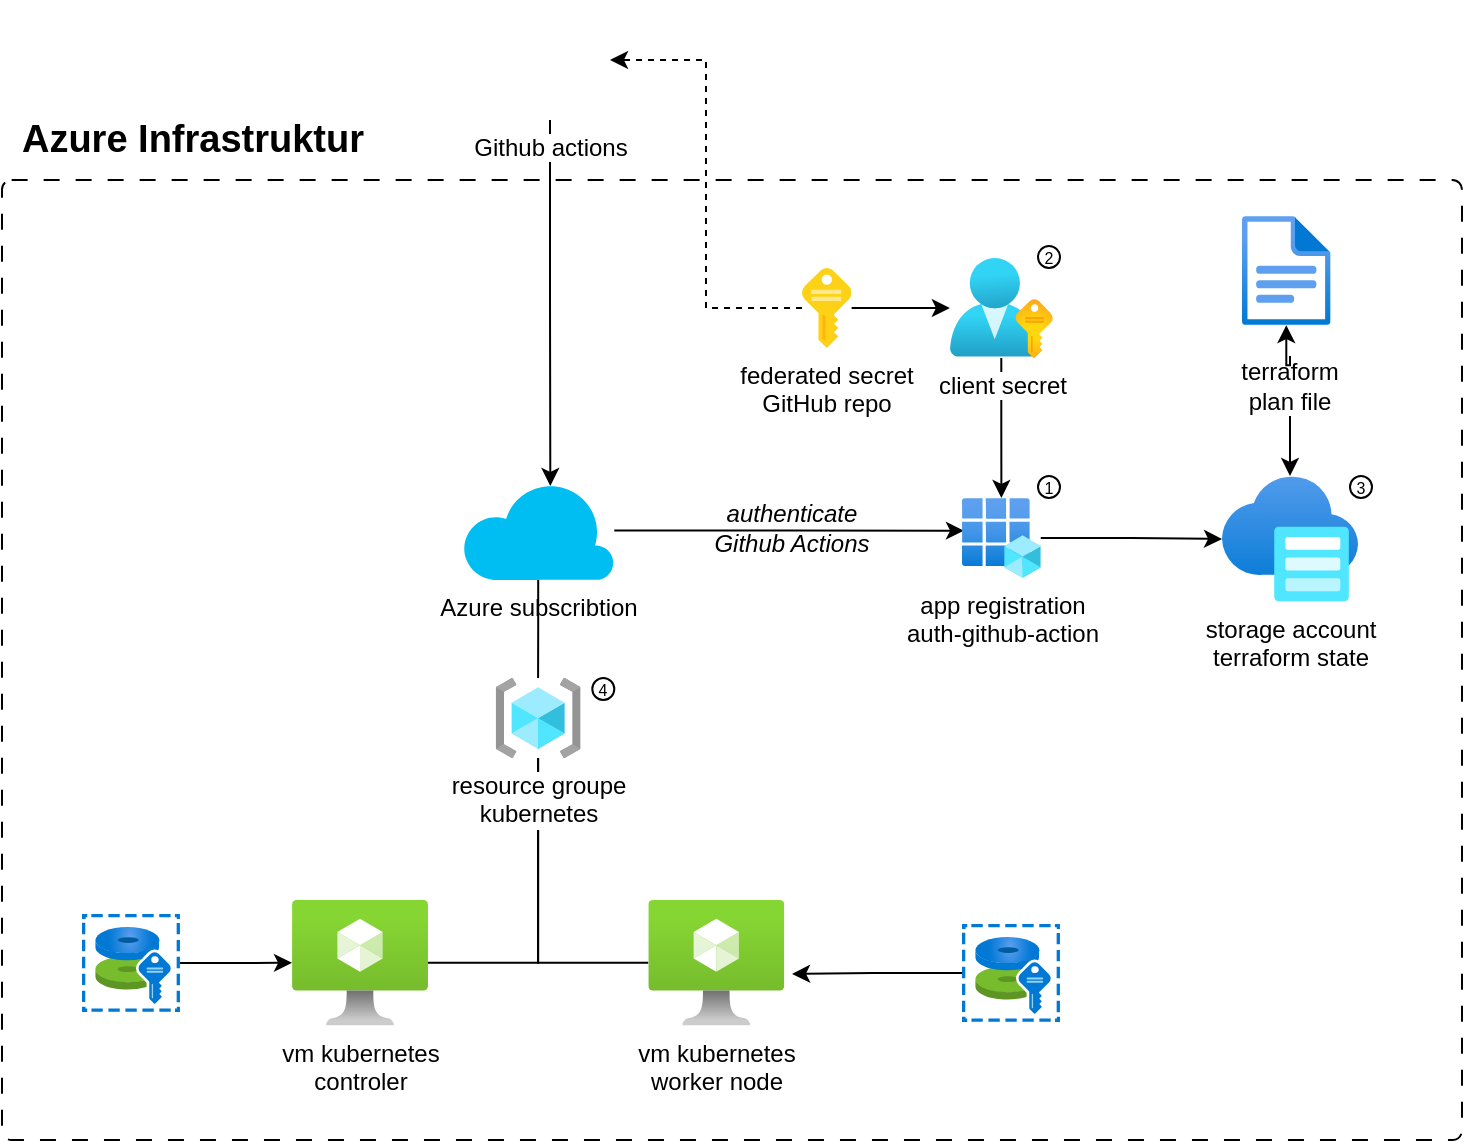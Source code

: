 <mxfile version="21.1.1" type="github">
  <diagram name="Seite-1" id="oWOuU8_M-tRmgAgubtK7">
    <mxGraphModel dx="1030" dy="889" grid="1" gridSize="10" guides="1" tooltips="1" connect="1" arrows="1" fold="1" page="1" pageScale="1" pageWidth="827" pageHeight="1169" math="0" shadow="0">
      <root>
        <mxCell id="0" />
        <mxCell id="1" parent="0" />
        <mxCell id="wivunIpu-IDwNCwmUR7j-47" value="" style="rounded=1;whiteSpace=wrap;html=1;arcSize=1;fillStyle=auto;dashed=1;dashPattern=8 8;" vertex="1" parent="1">
          <mxGeometry x="40" y="100" width="730" height="480" as="geometry" />
        </mxCell>
        <mxCell id="wivunIpu-IDwNCwmUR7j-2" value="storage account&lt;br&gt;terraform state" style="image;aspect=fixed;html=1;points=[];align=center;fontSize=12;image=img/lib/azure2/storage/Azure_HCP_Cache.svg;" vertex="1" parent="1">
          <mxGeometry x="650" y="248" width="68" height="63" as="geometry" />
        </mxCell>
        <mxCell id="wivunIpu-IDwNCwmUR7j-4" style="edgeStyle=orthogonalEdgeStyle;rounded=0;orthogonalLoop=1;jettySize=auto;html=1;startArrow=none;startFill=0;" edge="1" parent="1" source="wivunIpu-IDwNCwmUR7j-6" target="wivunIpu-IDwNCwmUR7j-2">
          <mxGeometry relative="1" as="geometry" />
        </mxCell>
        <mxCell id="wivunIpu-IDwNCwmUR7j-3" value="" style="image;aspect=fixed;html=1;points=[];align=center;fontSize=12;image=img/lib/azure2/general/File.svg;" vertex="1" parent="1">
          <mxGeometry x="660" y="118" width="44.29" height="54.57" as="geometry" />
        </mxCell>
        <mxCell id="wivunIpu-IDwNCwmUR7j-29" value="" style="edgeStyle=orthogonalEdgeStyle;rounded=0;orthogonalLoop=1;jettySize=auto;html=1;endArrow=none;endFill=0;" edge="1" parent="1" source="wivunIpu-IDwNCwmUR7j-5" target="wivunIpu-IDwNCwmUR7j-18">
          <mxGeometry relative="1" as="geometry" />
        </mxCell>
        <mxCell id="wivunIpu-IDwNCwmUR7j-36" style="edgeStyle=orthogonalEdgeStyle;rounded=0;orthogonalLoop=1;jettySize=auto;html=1;entryX=0.025;entryY=0.408;entryDx=0;entryDy=0;entryPerimeter=0;" edge="1" parent="1" source="wivunIpu-IDwNCwmUR7j-5" target="wivunIpu-IDwNCwmUR7j-26">
          <mxGeometry relative="1" as="geometry" />
        </mxCell>
        <mxCell id="wivunIpu-IDwNCwmUR7j-5" value="Azure subscribtion" style="verticalLabelPosition=bottom;html=1;verticalAlign=top;align=center;strokeColor=none;fillColor=#00BEF2;shape=mxgraph.azure.cloud;" vertex="1" parent="1">
          <mxGeometry x="270" y="250.5" width="76.15" height="49.5" as="geometry" />
        </mxCell>
        <mxCell id="wivunIpu-IDwNCwmUR7j-7" value="" style="edgeStyle=orthogonalEdgeStyle;rounded=0;orthogonalLoop=1;jettySize=auto;html=1;startArrow=classic;startFill=1;endArrow=none;endFill=0;" edge="1" parent="1" source="wivunIpu-IDwNCwmUR7j-3" target="wivunIpu-IDwNCwmUR7j-6">
          <mxGeometry relative="1" as="geometry">
            <mxPoint x="574" y="230" as="sourcePoint" />
            <mxPoint x="574" y="310" as="targetPoint" />
          </mxGeometry>
        </mxCell>
        <mxCell id="wivunIpu-IDwNCwmUR7j-6" value="terraform plan file" style="text;html=1;strokeColor=none;fillColor=none;align=center;verticalAlign=middle;whiteSpace=wrap;rounded=0;" vertex="1" parent="1">
          <mxGeometry x="654" y="188" width="60" height="30" as="geometry" />
        </mxCell>
        <mxCell id="wivunIpu-IDwNCwmUR7j-21" style="edgeStyle=orthogonalEdgeStyle;rounded=0;orthogonalLoop=1;jettySize=auto;html=1;endArrow=none;endFill=0;" edge="1" parent="1" source="wivunIpu-IDwNCwmUR7j-9" target="wivunIpu-IDwNCwmUR7j-18">
          <mxGeometry relative="1" as="geometry" />
        </mxCell>
        <mxCell id="wivunIpu-IDwNCwmUR7j-9" value="vm kubernetes&lt;br&gt;controler" style="image;aspect=fixed;html=1;points=[];align=center;fontSize=12;image=img/lib/azure2/other/AVS_VM.svg;" vertex="1" parent="1">
          <mxGeometry x="185.01" y="460" width="68" height="62.8" as="geometry" />
        </mxCell>
        <mxCell id="wivunIpu-IDwNCwmUR7j-20" style="edgeStyle=orthogonalEdgeStyle;rounded=0;orthogonalLoop=1;jettySize=auto;html=1;endArrow=none;endFill=0;" edge="1" parent="1" source="wivunIpu-IDwNCwmUR7j-10" target="wivunIpu-IDwNCwmUR7j-18">
          <mxGeometry relative="1" as="geometry" />
        </mxCell>
        <mxCell id="wivunIpu-IDwNCwmUR7j-10" value="vm kubernetes&lt;br&gt;worker node" style="image;aspect=fixed;html=1;points=[];align=center;fontSize=12;image=img/lib/azure2/other/AVS_VM.svg;" vertex="1" parent="1">
          <mxGeometry x="363.15" y="460" width="68" height="62.8" as="geometry" />
        </mxCell>
        <mxCell id="wivunIpu-IDwNCwmUR7j-13" style="edgeStyle=orthogonalEdgeStyle;rounded=0;orthogonalLoop=1;jettySize=auto;html=1;" edge="1" parent="1" source="wivunIpu-IDwNCwmUR7j-11" target="wivunIpu-IDwNCwmUR7j-9">
          <mxGeometry relative="1" as="geometry" />
        </mxCell>
        <mxCell id="wivunIpu-IDwNCwmUR7j-11" value="" style="image;aspect=fixed;html=1;points=[];align=center;fontSize=12;image=img/lib/azure2/compute/Disk_Encryption_Sets.svg;" vertex="1" parent="1">
          <mxGeometry x="80" y="467" width="49" height="49" as="geometry" />
        </mxCell>
        <mxCell id="wivunIpu-IDwNCwmUR7j-14" style="edgeStyle=orthogonalEdgeStyle;rounded=0;orthogonalLoop=1;jettySize=auto;html=1;entryX=1.057;entryY=0.589;entryDx=0;entryDy=0;entryPerimeter=0;" edge="1" parent="1" source="wivunIpu-IDwNCwmUR7j-12" target="wivunIpu-IDwNCwmUR7j-10">
          <mxGeometry relative="1" as="geometry" />
        </mxCell>
        <mxCell id="wivunIpu-IDwNCwmUR7j-12" value="" style="image;aspect=fixed;html=1;points=[];align=center;fontSize=12;image=img/lib/azure2/compute/Disk_Encryption_Sets.svg;" vertex="1" parent="1">
          <mxGeometry x="520" y="472" width="49" height="49" as="geometry" />
        </mxCell>
        <mxCell id="wivunIpu-IDwNCwmUR7j-18" value="resource groupe&lt;br&gt;kubernetes" style="image;aspect=fixed;html=1;points=[];align=center;fontSize=12;image=img/lib/azure2/general/Resource_Groups.svg;" vertex="1" parent="1">
          <mxGeometry x="286.83" y="349" width="42.5" height="40" as="geometry" />
        </mxCell>
        <mxCell id="wivunIpu-IDwNCwmUR7j-22" value="" style="shape=image;html=1;verticalAlign=top;verticalLabelPosition=bottom;labelBackgroundColor=#ffffff;imageAspect=0;aspect=fixed;image=https://cdn1.iconfinder.com/data/icons/operating-system-flat-1/30/ubuntu-128.png" vertex="1" parent="1">
          <mxGeometry x="240" y="450" width="30" height="30" as="geometry" />
        </mxCell>
        <mxCell id="wivunIpu-IDwNCwmUR7j-23" value="" style="shape=image;html=1;verticalAlign=top;verticalLabelPosition=bottom;labelBackgroundColor=#ffffff;imageAspect=0;aspect=fixed;image=https://cdn1.iconfinder.com/data/icons/operating-system-flat-1/30/ubuntu-128.png" vertex="1" parent="1">
          <mxGeometry x="420" y="450" width="30" height="30" as="geometry" />
        </mxCell>
        <mxCell id="wivunIpu-IDwNCwmUR7j-32" style="edgeStyle=orthogonalEdgeStyle;rounded=0;orthogonalLoop=1;jettySize=auto;html=1;" edge="1" parent="1" source="wivunIpu-IDwNCwmUR7j-24" target="wivunIpu-IDwNCwmUR7j-26">
          <mxGeometry relative="1" as="geometry" />
        </mxCell>
        <mxCell id="wivunIpu-IDwNCwmUR7j-24" value="client secret" style="image;aspect=fixed;html=1;points=[];align=center;fontSize=12;image=img/lib/azure2/azure_stack/User_Subscriptions.svg;" vertex="1" parent="1">
          <mxGeometry x="513.94" y="139" width="51.51" height="50" as="geometry" />
        </mxCell>
        <mxCell id="wivunIpu-IDwNCwmUR7j-37" style="edgeStyle=orthogonalEdgeStyle;rounded=0;orthogonalLoop=1;jettySize=auto;html=1;" edge="1" parent="1" source="wivunIpu-IDwNCwmUR7j-26" target="wivunIpu-IDwNCwmUR7j-2">
          <mxGeometry relative="1" as="geometry" />
        </mxCell>
        <mxCell id="wivunIpu-IDwNCwmUR7j-26" value="app registration&lt;br&gt;auth-github-action" style="image;aspect=fixed;html=1;points=[];align=center;fontSize=12;image=img/lib/azure2/identity/App_Registrations.svg;" vertex="1" parent="1">
          <mxGeometry x="520" y="259" width="39.38" height="40" as="geometry" />
        </mxCell>
        <mxCell id="wivunIpu-IDwNCwmUR7j-33" style="edgeStyle=orthogonalEdgeStyle;rounded=0;orthogonalLoop=1;jettySize=auto;html=1;" edge="1" parent="1" source="wivunIpu-IDwNCwmUR7j-31" target="wivunIpu-IDwNCwmUR7j-24">
          <mxGeometry relative="1" as="geometry" />
        </mxCell>
        <mxCell id="wivunIpu-IDwNCwmUR7j-38" style="edgeStyle=orthogonalEdgeStyle;rounded=0;orthogonalLoop=1;jettySize=auto;html=1;entryX=1;entryY=0.5;entryDx=0;entryDy=0;dashed=1;" edge="1" parent="1" source="wivunIpu-IDwNCwmUR7j-31" target="wivunIpu-IDwNCwmUR7j-34">
          <mxGeometry relative="1" as="geometry" />
        </mxCell>
        <mxCell id="wivunIpu-IDwNCwmUR7j-31" value="federated secret&lt;br&gt;GitHub repo" style="image;sketch=0;aspect=fixed;html=1;points=[];align=center;fontSize=12;image=img/lib/mscae/Key.svg;" vertex="1" parent="1">
          <mxGeometry x="440" y="144" width="24.8" height="40" as="geometry" />
        </mxCell>
        <mxCell id="wivunIpu-IDwNCwmUR7j-35" style="edgeStyle=orthogonalEdgeStyle;rounded=0;orthogonalLoop=1;jettySize=auto;html=1;entryX=0.58;entryY=0.05;entryDx=0;entryDy=0;entryPerimeter=0;" edge="1" parent="1" source="wivunIpu-IDwNCwmUR7j-34" target="wivunIpu-IDwNCwmUR7j-5">
          <mxGeometry relative="1" as="geometry" />
        </mxCell>
        <mxCell id="wivunIpu-IDwNCwmUR7j-34" value="Github actions" style="shape=image;html=1;verticalAlign=top;verticalLabelPosition=bottom;labelBackgroundColor=#ffffff;imageAspect=0;aspect=fixed;image=https://cdn4.iconfinder.com/data/icons/socialcones/508/Github-128.png" vertex="1" parent="1">
          <mxGeometry x="284.0" y="10" width="60" height="60" as="geometry" />
        </mxCell>
        <mxCell id="wivunIpu-IDwNCwmUR7j-40" value="authenticate Github Actions" style="text;html=1;strokeColor=none;fillColor=none;align=center;verticalAlign=middle;whiteSpace=wrap;rounded=0;fontColor=#000000;fontStyle=2" vertex="1" parent="1">
          <mxGeometry x="390" y="259" width="90" height="30" as="geometry" />
        </mxCell>
        <mxCell id="wivunIpu-IDwNCwmUR7j-41" value="1" style="ellipse;whiteSpace=wrap;html=1;aspect=fixed;fontSize=8;" vertex="1" parent="1">
          <mxGeometry x="558" y="248" width="11" height="11" as="geometry" />
        </mxCell>
        <mxCell id="wivunIpu-IDwNCwmUR7j-42" value="2" style="ellipse;whiteSpace=wrap;html=1;aspect=fixed;fontSize=8;" vertex="1" parent="1">
          <mxGeometry x="558" y="133" width="11" height="11" as="geometry" />
        </mxCell>
        <mxCell id="wivunIpu-IDwNCwmUR7j-43" value="3" style="ellipse;whiteSpace=wrap;html=1;aspect=fixed;fontSize=8;" vertex="1" parent="1">
          <mxGeometry x="714" y="248" width="11" height="11" as="geometry" />
        </mxCell>
        <mxCell id="wivunIpu-IDwNCwmUR7j-44" value="4" style="ellipse;whiteSpace=wrap;html=1;aspect=fixed;fontSize=8;" vertex="1" parent="1">
          <mxGeometry x="335.15" y="349" width="11" height="11" as="geometry" />
        </mxCell>
        <mxCell id="wivunIpu-IDwNCwmUR7j-49" value="Azure&amp;nbsp;Infrastruktur" style="text;strokeColor=none;fillColor=none;html=1;fontSize=19;fontStyle=1;verticalAlign=middle;align=center;" vertex="1" parent="1">
          <mxGeometry x="85.01" y="60" width="100" height="40" as="geometry" />
        </mxCell>
      </root>
    </mxGraphModel>
  </diagram>
</mxfile>
